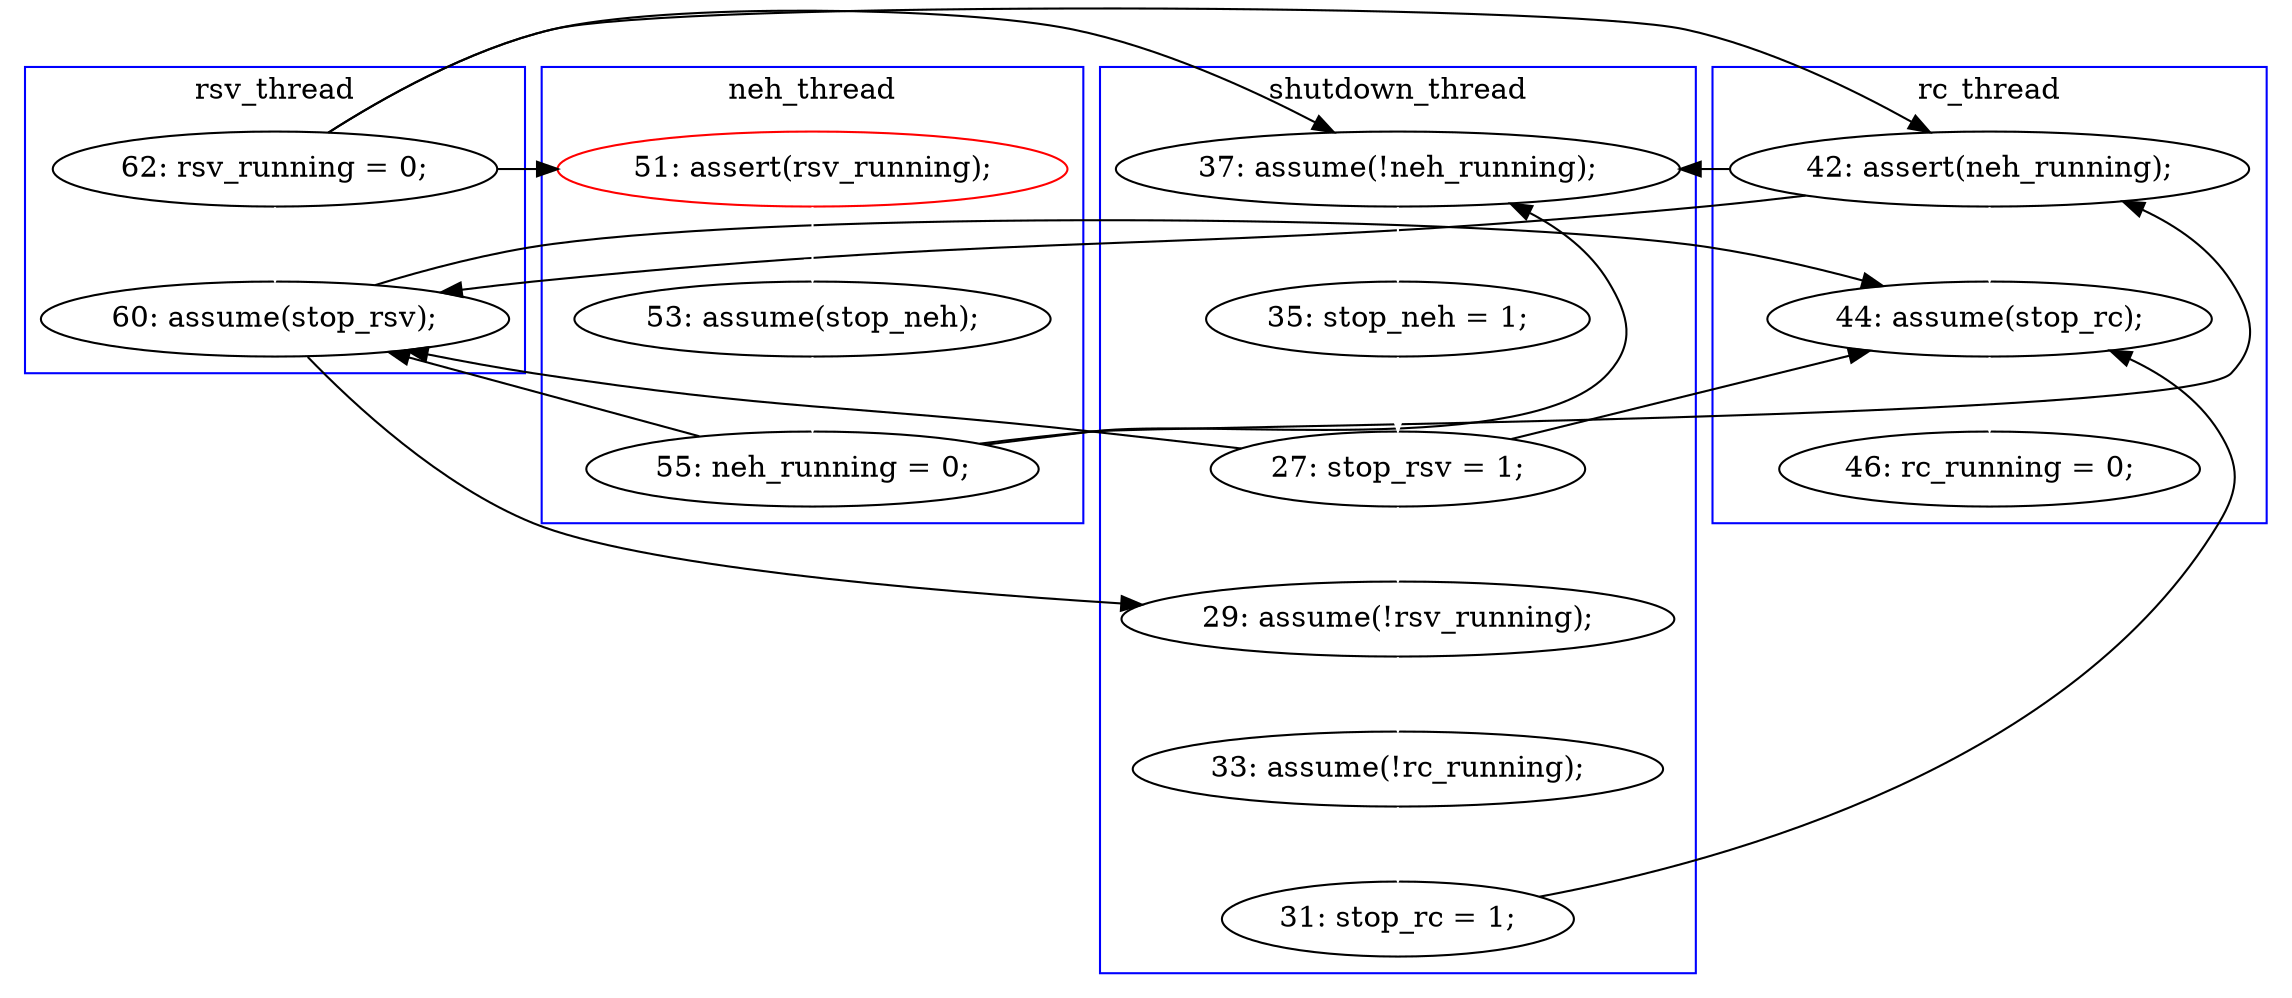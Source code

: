 digraph Counterexample {
	15 -> 20 [color = black, style = solid, constraint = false]
	20 -> 21 [color = black, style = solid, constraint = false]
	15 -> 21 [color = black, style = solid, constraint = false]
	25 -> 26 [color = black, style = solid, constraint = false]
	25 -> 32 [color = black, style = solid, constraint = false]
	16 -> 18 [color = white, style = solid]
	18 -> 19 [color = white, style = solid]
	24 -> 26 [color = white, style = solid]
	21 -> 22 [color = white, style = solid]
	22 -> 24 [color = white, style = solid]
	28 -> 32 [color = black, style = solid, constraint = false]
	32 -> 33 [color = white, style = solid]
	20 -> 32 [color = white, style = solid]
	15 -> 25 [color = white, style = solid]
	20 -> 25 [color = black, style = solid, constraint = false]
	24 -> 25 [color = black, style = solid, constraint = false]
	15 -> 16 [color = black, style = solid, constraint = false]
	19 -> 25 [color = black, style = solid, constraint = false]
	24 -> 32 [color = black, style = solid, constraint = false]
	26 -> 27 [color = white, style = solid]
	19 -> 20 [color = black, style = solid, constraint = false]
	27 -> 28 [color = white, style = solid]
	19 -> 21 [color = black, style = solid, constraint = false]
	subgraph cluster3 {
		label = neh_thread
		color = blue
		16  [label = "51: assert(rsv_running);", color = red]
		18  [label = "53: assume(stop_neh);"]
		19  [label = "55: neh_running = 0;"]
	}
	subgraph cluster2 {
		label = rc_thread
		color = blue
		33  [label = "46: rc_running = 0;"]
		20  [label = "42: assert(neh_running);"]
		32  [label = "44: assume(stop_rc);"]
	}
	subgraph cluster1 {
		label = shutdown_thread
		color = blue
		26  [label = "29: assume(!rsv_running);"]
		21  [label = "37: assume(!neh_running);"]
		28  [label = "31: stop_rc = 1;"]
		24  [label = "27: stop_rsv = 1;"]
		22  [label = "35: stop_neh = 1;"]
		27  [label = "33: assume(!rc_running);"]
	}
	subgraph cluster4 {
		label = rsv_thread
		color = blue
		25  [label = "60: assume(stop_rsv);"]
		15  [label = "62: rsv_running = 0;"]
	}
}